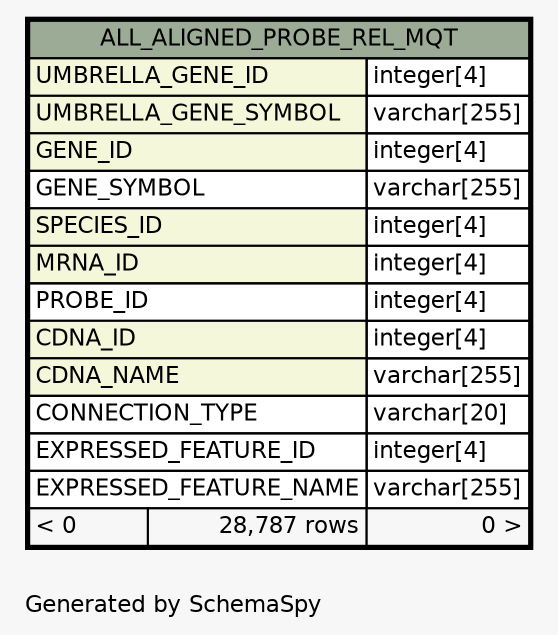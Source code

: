 // dot 2.38.0 on Windows 10 10.0
// SchemaSpy rev Unknown
digraph "oneDegreeRelationshipsDiagram" {
  graph [
    rankdir="RL"
    bgcolor="#f7f7f7"
    label="\nGenerated by SchemaSpy"
    labeljust="l"
    nodesep="0.18"
    ranksep="0.46"
    fontname="Helvetica"
    fontsize="11"
  ];
  node [
    fontname="Helvetica"
    fontsize="11"
    shape="plaintext"
  ];
  edge [
    arrowsize="0.8"
  ];
  "ALL_ALIGNED_PROBE_REL_MQT" [
    label=<
    <TABLE BORDER="2" CELLBORDER="1" CELLSPACING="0" BGCOLOR="#ffffff">
      <TR><TD COLSPAN="3" BGCOLOR="#9bab96" ALIGN="CENTER">ALL_ALIGNED_PROBE_REL_MQT</TD></TR>
      <TR><TD PORT="UMBRELLA_GENE_ID" COLSPAN="2" BGCOLOR="#f4f7da" ALIGN="LEFT">UMBRELLA_GENE_ID</TD><TD PORT="UMBRELLA_GENE_ID.type" ALIGN="LEFT">integer[4]</TD></TR>
      <TR><TD PORT="UMBRELLA_GENE_SYMBOL" COLSPAN="2" BGCOLOR="#f4f7da" ALIGN="LEFT">UMBRELLA_GENE_SYMBOL</TD><TD PORT="UMBRELLA_GENE_SYMBOL.type" ALIGN="LEFT">varchar[255]</TD></TR>
      <TR><TD PORT="GENE_ID" COLSPAN="2" BGCOLOR="#f4f7da" ALIGN="LEFT">GENE_ID</TD><TD PORT="GENE_ID.type" ALIGN="LEFT">integer[4]</TD></TR>
      <TR><TD PORT="GENE_SYMBOL" COLSPAN="2" ALIGN="LEFT">GENE_SYMBOL</TD><TD PORT="GENE_SYMBOL.type" ALIGN="LEFT">varchar[255]</TD></TR>
      <TR><TD PORT="SPECIES_ID" COLSPAN="2" BGCOLOR="#f4f7da" ALIGN="LEFT">SPECIES_ID</TD><TD PORT="SPECIES_ID.type" ALIGN="LEFT">integer[4]</TD></TR>
      <TR><TD PORT="MRNA_ID" COLSPAN="2" BGCOLOR="#f4f7da" ALIGN="LEFT">MRNA_ID</TD><TD PORT="MRNA_ID.type" ALIGN="LEFT">integer[4]</TD></TR>
      <TR><TD PORT="PROBE_ID" COLSPAN="2" ALIGN="LEFT">PROBE_ID</TD><TD PORT="PROBE_ID.type" ALIGN="LEFT">integer[4]</TD></TR>
      <TR><TD PORT="CDNA_ID" COLSPAN="2" BGCOLOR="#f4f7da" ALIGN="LEFT">CDNA_ID</TD><TD PORT="CDNA_ID.type" ALIGN="LEFT">integer[4]</TD></TR>
      <TR><TD PORT="CDNA_NAME" COLSPAN="2" BGCOLOR="#f4f7da" ALIGN="LEFT">CDNA_NAME</TD><TD PORT="CDNA_NAME.type" ALIGN="LEFT">varchar[255]</TD></TR>
      <TR><TD PORT="CONNECTION_TYPE" COLSPAN="2" ALIGN="LEFT">CONNECTION_TYPE</TD><TD PORT="CONNECTION_TYPE.type" ALIGN="LEFT">varchar[20]</TD></TR>
      <TR><TD PORT="EXPRESSED_FEATURE_ID" COLSPAN="2" ALIGN="LEFT">EXPRESSED_FEATURE_ID</TD><TD PORT="EXPRESSED_FEATURE_ID.type" ALIGN="LEFT">integer[4]</TD></TR>
      <TR><TD PORT="EXPRESSED_FEATURE_NAME" COLSPAN="2" ALIGN="LEFT">EXPRESSED_FEATURE_NAME</TD><TD PORT="EXPRESSED_FEATURE_NAME.type" ALIGN="LEFT">varchar[255]</TD></TR>
      <TR><TD ALIGN="LEFT" BGCOLOR="#f7f7f7">&lt; 0</TD><TD ALIGN="RIGHT" BGCOLOR="#f7f7f7">28,787 rows</TD><TD ALIGN="RIGHT" BGCOLOR="#f7f7f7">0 &gt;</TD></TR>
    </TABLE>>
    URL="ALL_ALIGNED_PROBE_REL_MQT.html"
    tooltip="ALL_ALIGNED_PROBE_REL_MQT"
  ];
}

